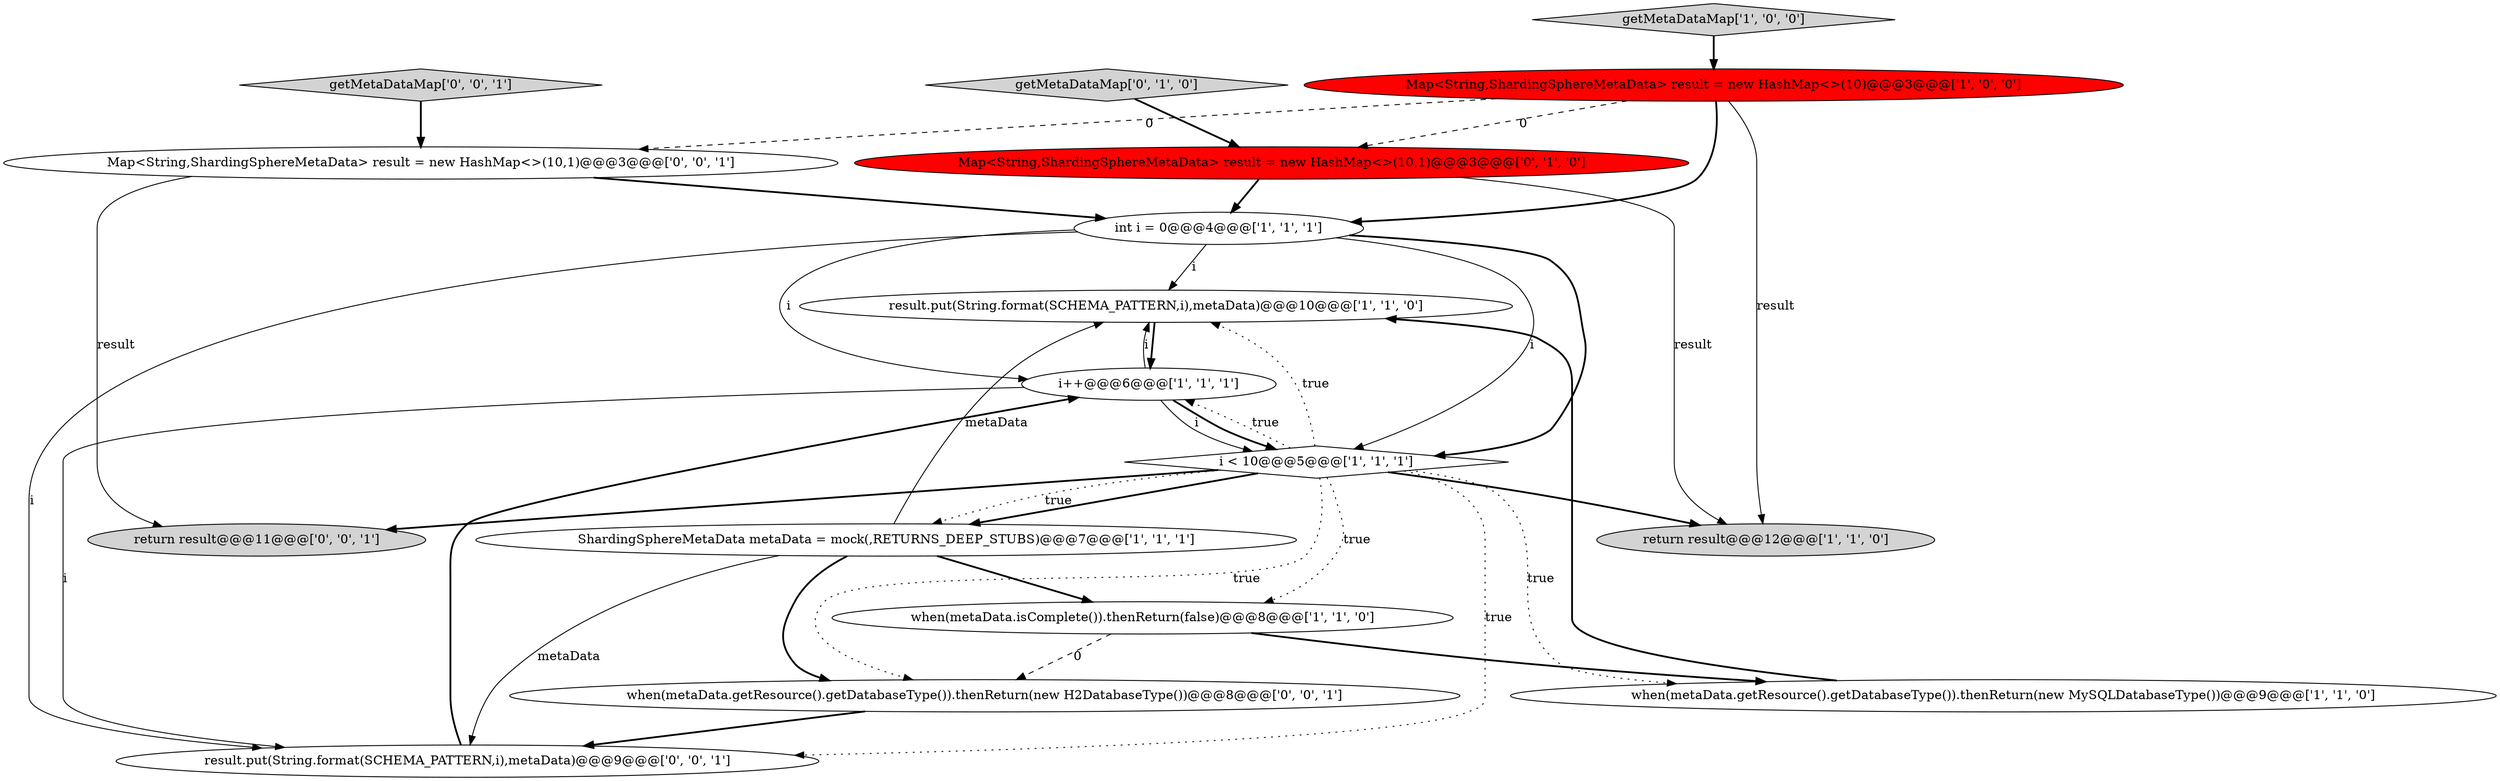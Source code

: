 digraph {
3 [style = filled, label = "result.put(String.format(SCHEMA_PATTERN,i),metaData)@@@10@@@['1', '1', '0']", fillcolor = white, shape = ellipse image = "AAA0AAABBB1BBB"];
7 [style = filled, label = "when(metaData.isComplete()).thenReturn(false)@@@8@@@['1', '1', '0']", fillcolor = white, shape = ellipse image = "AAA0AAABBB1BBB"];
9 [style = filled, label = "Map<String,ShardingSphereMetaData> result = new HashMap<>(10)@@@3@@@['1', '0', '0']", fillcolor = red, shape = ellipse image = "AAA1AAABBB1BBB"];
11 [style = filled, label = "getMetaDataMap['0', '1', '0']", fillcolor = lightgray, shape = diamond image = "AAA0AAABBB2BBB"];
13 [style = filled, label = "result.put(String.format(SCHEMA_PATTERN,i),metaData)@@@9@@@['0', '0', '1']", fillcolor = white, shape = ellipse image = "AAA0AAABBB3BBB"];
14 [style = filled, label = "getMetaDataMap['0', '0', '1']", fillcolor = lightgray, shape = diamond image = "AAA0AAABBB3BBB"];
5 [style = filled, label = "getMetaDataMap['1', '0', '0']", fillcolor = lightgray, shape = diamond image = "AAA0AAABBB1BBB"];
0 [style = filled, label = "return result@@@12@@@['1', '1', '0']", fillcolor = lightgray, shape = ellipse image = "AAA0AAABBB1BBB"];
12 [style = filled, label = "when(metaData.getResource().getDatabaseType()).thenReturn(new H2DatabaseType())@@@8@@@['0', '0', '1']", fillcolor = white, shape = ellipse image = "AAA0AAABBB3BBB"];
1 [style = filled, label = "int i = 0@@@4@@@['1', '1', '1']", fillcolor = white, shape = ellipse image = "AAA0AAABBB1BBB"];
2 [style = filled, label = "ShardingSphereMetaData metaData = mock(,RETURNS_DEEP_STUBS)@@@7@@@['1', '1', '1']", fillcolor = white, shape = ellipse image = "AAA0AAABBB1BBB"];
10 [style = filled, label = "Map<String,ShardingSphereMetaData> result = new HashMap<>(10,1)@@@3@@@['0', '1', '0']", fillcolor = red, shape = ellipse image = "AAA1AAABBB2BBB"];
15 [style = filled, label = "return result@@@11@@@['0', '0', '1']", fillcolor = lightgray, shape = ellipse image = "AAA0AAABBB3BBB"];
6 [style = filled, label = "i++@@@6@@@['1', '1', '1']", fillcolor = white, shape = ellipse image = "AAA0AAABBB1BBB"];
16 [style = filled, label = "Map<String,ShardingSphereMetaData> result = new HashMap<>(10,1)@@@3@@@['0', '0', '1']", fillcolor = white, shape = ellipse image = "AAA0AAABBB3BBB"];
8 [style = filled, label = "when(metaData.getResource().getDatabaseType()).thenReturn(new MySQLDatabaseType())@@@9@@@['1', '1', '0']", fillcolor = white, shape = ellipse image = "AAA0AAABBB1BBB"];
4 [style = filled, label = "i < 10@@@5@@@['1', '1', '1']", fillcolor = white, shape = diamond image = "AAA0AAABBB1BBB"];
4->6 [style = dotted, label="true"];
14->16 [style = bold, label=""];
1->4 [style = bold, label=""];
9->16 [style = dashed, label="0"];
6->4 [style = solid, label="i"];
9->10 [style = dashed, label="0"];
1->6 [style = solid, label="i"];
5->9 [style = bold, label=""];
4->15 [style = bold, label=""];
8->3 [style = bold, label=""];
4->8 [style = dotted, label="true"];
4->7 [style = dotted, label="true"];
3->6 [style = bold, label=""];
4->2 [style = bold, label=""];
1->4 [style = solid, label="i"];
7->8 [style = bold, label=""];
16->15 [style = solid, label="result"];
6->13 [style = solid, label="i"];
2->12 [style = bold, label=""];
4->0 [style = bold, label=""];
4->2 [style = dotted, label="true"];
4->13 [style = dotted, label="true"];
12->13 [style = bold, label=""];
6->4 [style = bold, label=""];
4->3 [style = dotted, label="true"];
16->1 [style = bold, label=""];
11->10 [style = bold, label=""];
2->13 [style = solid, label="metaData"];
7->12 [style = dashed, label="0"];
9->0 [style = solid, label="result"];
2->7 [style = bold, label=""];
13->6 [style = bold, label=""];
1->3 [style = solid, label="i"];
9->1 [style = bold, label=""];
10->0 [style = solid, label="result"];
10->1 [style = bold, label=""];
4->12 [style = dotted, label="true"];
2->3 [style = solid, label="metaData"];
6->3 [style = solid, label="i"];
1->13 [style = solid, label="i"];
}
